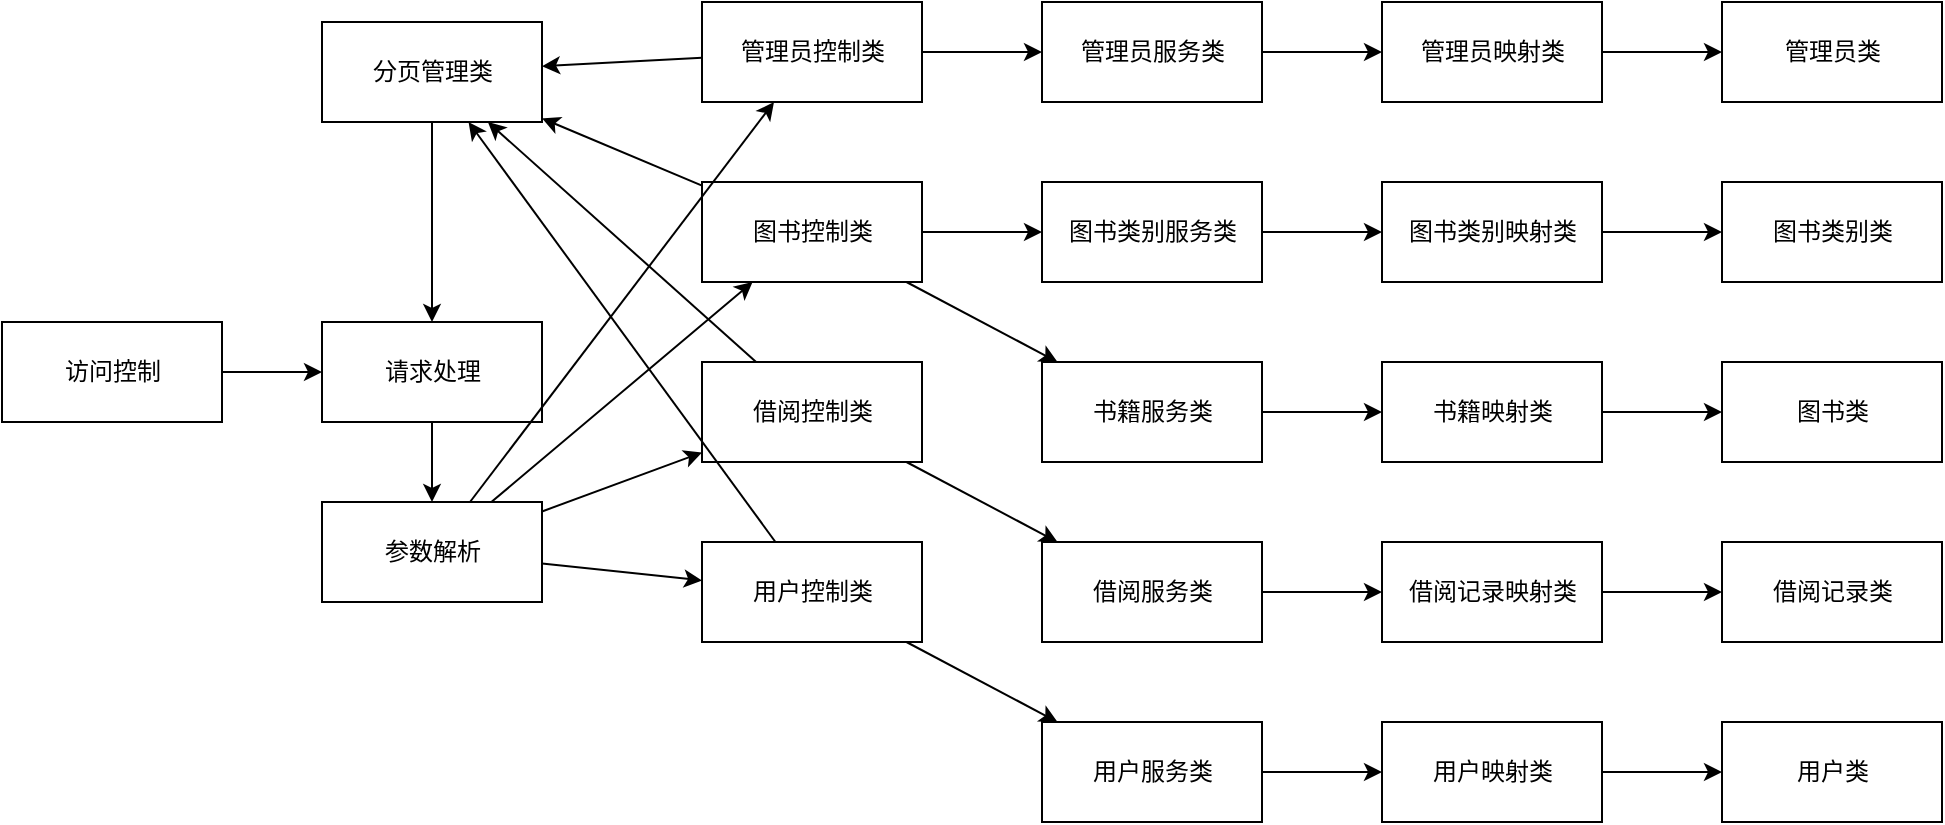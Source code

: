 <mxfile>
    <diagram id="DyAGk1wF5Ky5bKxcqy5V" name="第 1 页">
        <mxGraphModel dx="2117" dy="943" grid="1" gridSize="10" guides="1" tooltips="1" connect="1" arrows="1" fold="1" page="1" pageScale="1" pageWidth="827" pageHeight="1169" math="0" shadow="0">
            <root>
                <mxCell id="0"/>
                <mxCell id="1" parent="0"/>
                <mxCell id="20" style="edgeStyle=none;html=1;" edge="1" parent="1" source="6" target="10">
                    <mxGeometry relative="1" as="geometry"/>
                </mxCell>
                <mxCell id="56" style="edgeStyle=none;html=1;" edge="1" parent="1" source="6" target="21">
                    <mxGeometry relative="1" as="geometry"/>
                </mxCell>
                <mxCell id="6" value="管理员控制类" style="html=1;" vertex="1" parent="1">
                    <mxGeometry x="120" y="50" width="110" height="50" as="geometry"/>
                </mxCell>
                <mxCell id="18" style="edgeStyle=none;html=1;" edge="1" parent="1" source="7" target="11">
                    <mxGeometry relative="1" as="geometry"/>
                </mxCell>
                <mxCell id="19" style="edgeStyle=none;html=1;" edge="1" parent="1" source="7" target="12">
                    <mxGeometry relative="1" as="geometry"/>
                </mxCell>
                <mxCell id="58" style="edgeStyle=none;html=1;" edge="1" parent="1" source="7" target="21">
                    <mxGeometry relative="1" as="geometry"/>
                </mxCell>
                <mxCell id="7" value="图书控制类" style="html=1;" vertex="1" parent="1">
                    <mxGeometry x="120" y="140" width="110" height="50" as="geometry"/>
                </mxCell>
                <mxCell id="17" style="edgeStyle=none;html=1;" edge="1" parent="1" source="8" target="13">
                    <mxGeometry relative="1" as="geometry"/>
                </mxCell>
                <mxCell id="59" style="edgeStyle=none;html=1;" edge="1" parent="1" source="8" target="21">
                    <mxGeometry relative="1" as="geometry"/>
                </mxCell>
                <mxCell id="8" value="借阅控制类" style="html=1;" vertex="1" parent="1">
                    <mxGeometry x="120" y="230" width="110" height="50" as="geometry"/>
                </mxCell>
                <mxCell id="16" style="edgeStyle=none;html=1;" edge="1" parent="1" source="9" target="14">
                    <mxGeometry relative="1" as="geometry"/>
                </mxCell>
                <mxCell id="60" style="edgeStyle=none;html=1;" edge="1" parent="1" source="9" target="21">
                    <mxGeometry relative="1" as="geometry"/>
                </mxCell>
                <mxCell id="9" value="用户控制类" style="html=1;" vertex="1" parent="1">
                    <mxGeometry x="120" y="320" width="110" height="50" as="geometry"/>
                </mxCell>
                <mxCell id="35" style="edgeStyle=none;html=1;" edge="1" parent="1" source="10" target="25">
                    <mxGeometry relative="1" as="geometry"/>
                </mxCell>
                <mxCell id="10" value="管理员服务类" style="html=1;" vertex="1" parent="1">
                    <mxGeometry x="290" y="50" width="110" height="50" as="geometry"/>
                </mxCell>
                <mxCell id="37" style="edgeStyle=none;html=1;" edge="1" parent="1" source="11" target="26">
                    <mxGeometry relative="1" as="geometry"/>
                </mxCell>
                <mxCell id="11" value="图书类别服务类" style="html=1;" vertex="1" parent="1">
                    <mxGeometry x="290" y="140" width="110" height="50" as="geometry"/>
                </mxCell>
                <mxCell id="39" style="edgeStyle=none;html=1;" edge="1" parent="1" source="12" target="27">
                    <mxGeometry relative="1" as="geometry"/>
                </mxCell>
                <mxCell id="12" value="书籍服务类" style="html=1;" vertex="1" parent="1">
                    <mxGeometry x="290" y="230" width="110" height="50" as="geometry"/>
                </mxCell>
                <mxCell id="42" style="edgeStyle=none;html=1;" edge="1" parent="1" source="13" target="28">
                    <mxGeometry relative="1" as="geometry"/>
                </mxCell>
                <mxCell id="13" value="借阅服务类" style="html=1;" vertex="1" parent="1">
                    <mxGeometry x="290" y="320" width="110" height="50" as="geometry"/>
                </mxCell>
                <mxCell id="44" style="edgeStyle=none;html=1;" edge="1" parent="1" source="14" target="29">
                    <mxGeometry relative="1" as="geometry"/>
                </mxCell>
                <mxCell id="14" value="用户服务类" style="html=1;" vertex="1" parent="1">
                    <mxGeometry x="290" y="410" width="110" height="50" as="geometry"/>
                </mxCell>
                <mxCell id="57" style="edgeStyle=none;html=1;" edge="1" parent="1" source="21" target="23">
                    <mxGeometry relative="1" as="geometry"/>
                </mxCell>
                <mxCell id="21" value="分页管理类" style="html=1;" vertex="1" parent="1">
                    <mxGeometry x="-70" y="60" width="110" height="50" as="geometry"/>
                </mxCell>
                <mxCell id="46" style="edgeStyle=none;html=1;" edge="1" parent="1" source="22" target="23">
                    <mxGeometry relative="1" as="geometry"/>
                </mxCell>
                <mxCell id="22" value="访问控制" style="html=1;" vertex="1" parent="1">
                    <mxGeometry x="-230" y="210" width="110" height="50" as="geometry"/>
                </mxCell>
                <mxCell id="47" value="" style="edgeStyle=none;html=1;" edge="1" parent="1" source="23" target="24">
                    <mxGeometry relative="1" as="geometry"/>
                </mxCell>
                <mxCell id="23" value="请求处理" style="html=1;" vertex="1" parent="1">
                    <mxGeometry x="-70" y="210" width="110" height="50" as="geometry"/>
                </mxCell>
                <mxCell id="48" style="edgeStyle=none;html=1;" edge="1" parent="1" source="24" target="6">
                    <mxGeometry relative="1" as="geometry"/>
                </mxCell>
                <mxCell id="49" style="edgeStyle=none;html=1;" edge="1" parent="1" source="24" target="7">
                    <mxGeometry relative="1" as="geometry"/>
                </mxCell>
                <mxCell id="50" style="edgeStyle=none;html=1;" edge="1" parent="1" source="24" target="8">
                    <mxGeometry relative="1" as="geometry"/>
                </mxCell>
                <mxCell id="51" style="edgeStyle=none;html=1;" edge="1" parent="1" source="24" target="9">
                    <mxGeometry relative="1" as="geometry"/>
                </mxCell>
                <mxCell id="24" value="参数解析" style="html=1;" vertex="1" parent="1">
                    <mxGeometry x="-70" y="300" width="110" height="50" as="geometry"/>
                </mxCell>
                <mxCell id="36" style="edgeStyle=none;html=1;" edge="1" parent="1" source="25" target="30">
                    <mxGeometry relative="1" as="geometry"/>
                </mxCell>
                <mxCell id="25" value="管理员映射类" style="html=1;" vertex="1" parent="1">
                    <mxGeometry x="460" y="50" width="110" height="50" as="geometry"/>
                </mxCell>
                <mxCell id="38" style="edgeStyle=none;html=1;" edge="1" parent="1" source="26" target="32">
                    <mxGeometry relative="1" as="geometry"/>
                </mxCell>
                <mxCell id="26" value="图书类别映射类" style="html=1;" vertex="1" parent="1">
                    <mxGeometry x="460" y="140" width="110" height="50" as="geometry"/>
                </mxCell>
                <mxCell id="40" style="edgeStyle=none;html=1;" edge="1" parent="1" source="27" target="33">
                    <mxGeometry relative="1" as="geometry"/>
                </mxCell>
                <mxCell id="27" value="书籍映射类" style="html=1;" vertex="1" parent="1">
                    <mxGeometry x="460" y="230" width="110" height="50" as="geometry"/>
                </mxCell>
                <mxCell id="43" style="edgeStyle=none;html=1;" edge="1" parent="1" source="28" target="31">
                    <mxGeometry relative="1" as="geometry"/>
                </mxCell>
                <mxCell id="28" value="借阅记录映射类" style="html=1;" vertex="1" parent="1">
                    <mxGeometry x="460" y="320" width="110" height="50" as="geometry"/>
                </mxCell>
                <mxCell id="45" style="edgeStyle=none;html=1;" edge="1" parent="1" source="29" target="34">
                    <mxGeometry relative="1" as="geometry"/>
                </mxCell>
                <mxCell id="29" value="用户映射类" style="html=1;" vertex="1" parent="1">
                    <mxGeometry x="460" y="410" width="110" height="50" as="geometry"/>
                </mxCell>
                <mxCell id="30" value="管理员类" style="html=1;" vertex="1" parent="1">
                    <mxGeometry x="630" y="50" width="110" height="50" as="geometry"/>
                </mxCell>
                <mxCell id="31" value="借阅记录类" style="html=1;" vertex="1" parent="1">
                    <mxGeometry x="630" y="320" width="110" height="50" as="geometry"/>
                </mxCell>
                <mxCell id="32" value="图书类别类" style="html=1;" vertex="1" parent="1">
                    <mxGeometry x="630" y="140" width="110" height="50" as="geometry"/>
                </mxCell>
                <mxCell id="33" value="图书类" style="html=1;" vertex="1" parent="1">
                    <mxGeometry x="630" y="230" width="110" height="50" as="geometry"/>
                </mxCell>
                <mxCell id="34" value="用户类" style="html=1;" vertex="1" parent="1">
                    <mxGeometry x="630" y="410" width="110" height="50" as="geometry"/>
                </mxCell>
            </root>
        </mxGraphModel>
    </diagram>
</mxfile>